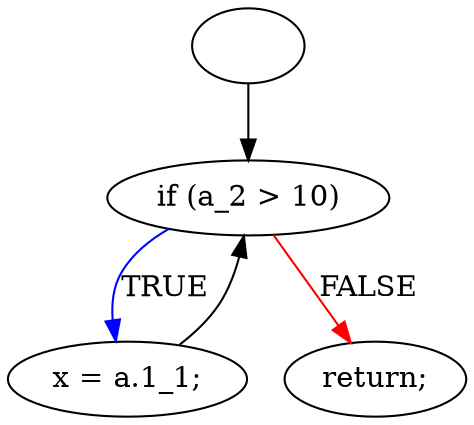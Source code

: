 digraph { // mcdc008b
    A2 [label=""];
    A3 [label="x = a.1_1;"];
    A4 [label="if (a_2 > 10)"];
    A5 [label="return;"];
    A2 -> A4 [label="", color="black"];
    A3 -> A4 [label="", color="black"];
    A4 -> A3 [label="TRUE", color="blue"];
    A4 -> A5 [label="FALSE", color="red"];
}
